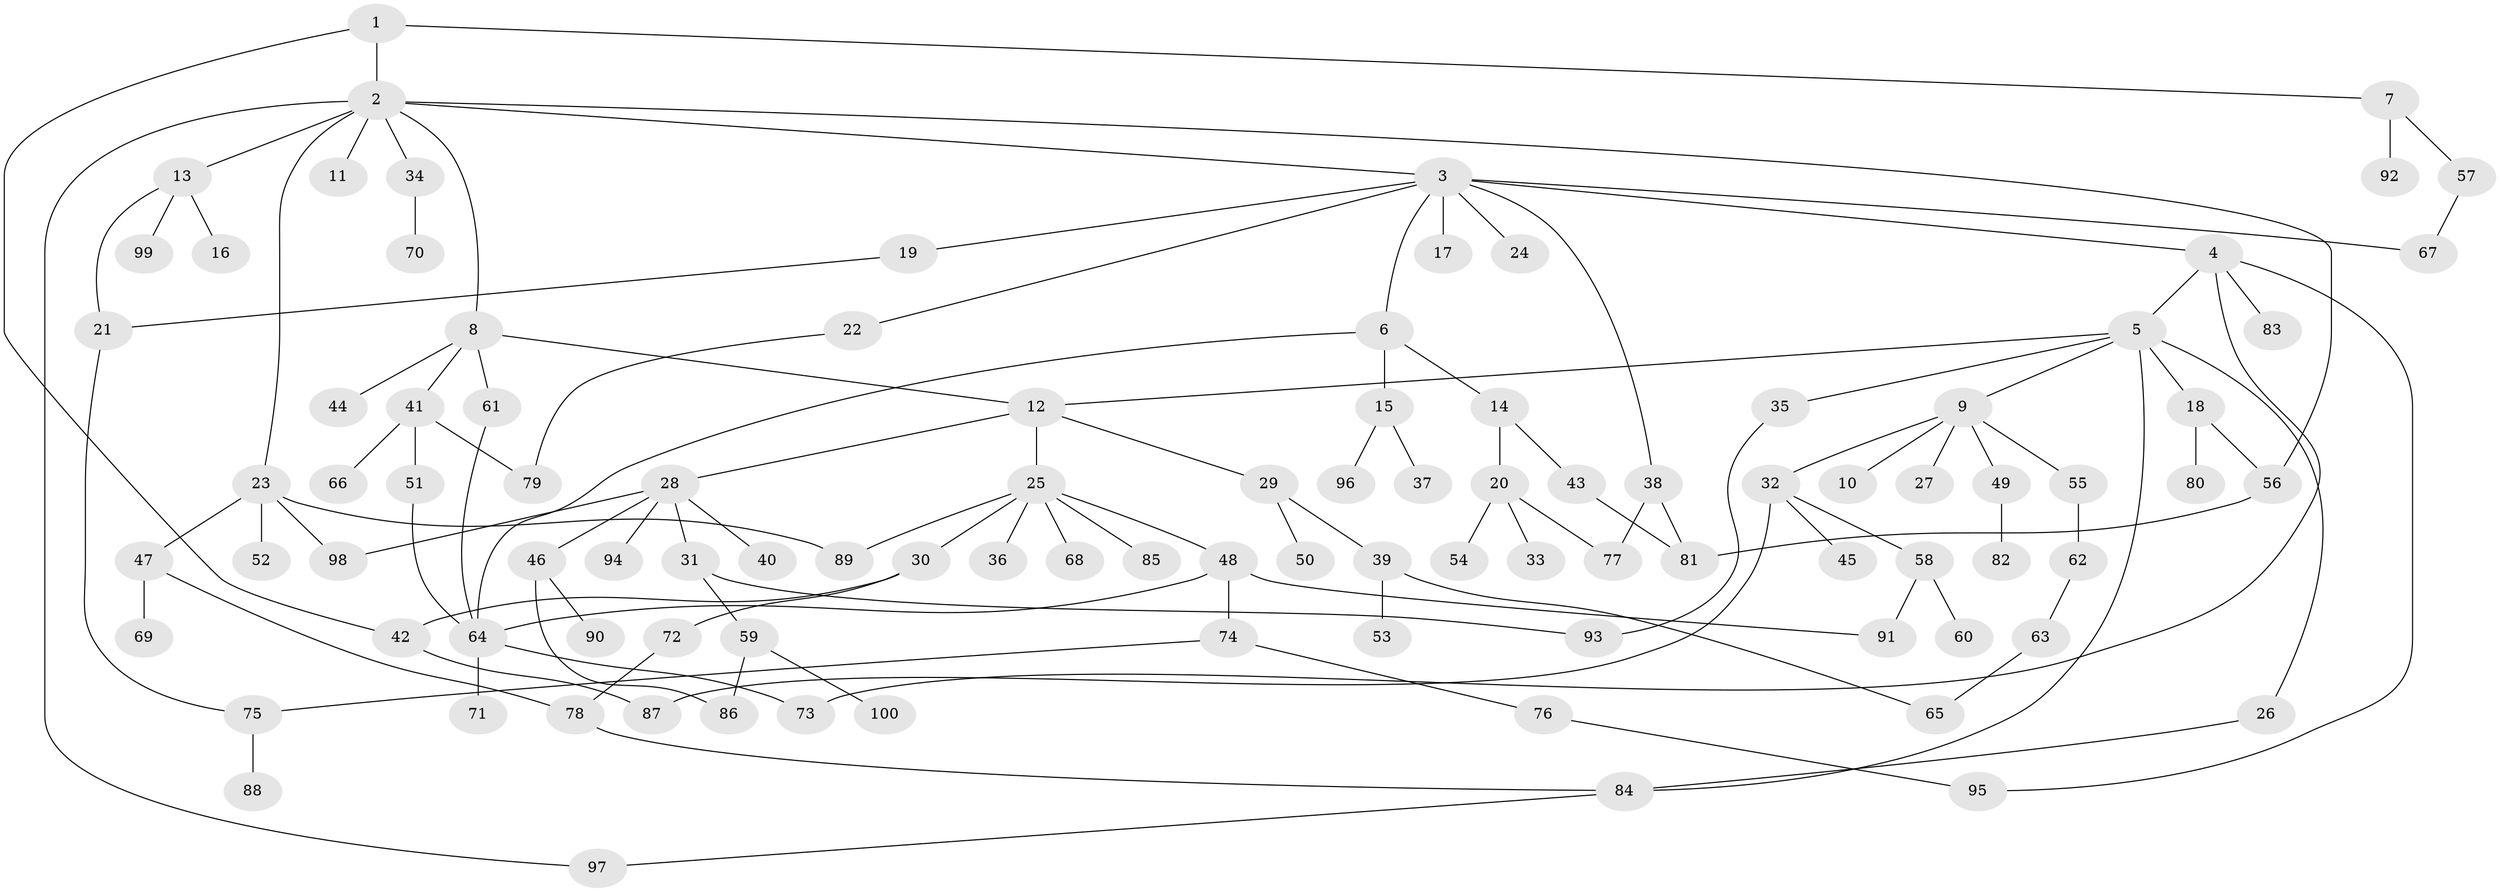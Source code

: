 // Generated by graph-tools (version 1.1) at 2025/38/02/21/25 10:38:52]
// undirected, 100 vertices, 125 edges
graph export_dot {
graph [start="1"]
  node [color=gray90,style=filled];
  1;
  2;
  3;
  4;
  5;
  6;
  7;
  8;
  9;
  10;
  11;
  12;
  13;
  14;
  15;
  16;
  17;
  18;
  19;
  20;
  21;
  22;
  23;
  24;
  25;
  26;
  27;
  28;
  29;
  30;
  31;
  32;
  33;
  34;
  35;
  36;
  37;
  38;
  39;
  40;
  41;
  42;
  43;
  44;
  45;
  46;
  47;
  48;
  49;
  50;
  51;
  52;
  53;
  54;
  55;
  56;
  57;
  58;
  59;
  60;
  61;
  62;
  63;
  64;
  65;
  66;
  67;
  68;
  69;
  70;
  71;
  72;
  73;
  74;
  75;
  76;
  77;
  78;
  79;
  80;
  81;
  82;
  83;
  84;
  85;
  86;
  87;
  88;
  89;
  90;
  91;
  92;
  93;
  94;
  95;
  96;
  97;
  98;
  99;
  100;
  1 -- 2;
  1 -- 7;
  1 -- 42;
  2 -- 3;
  2 -- 8;
  2 -- 11;
  2 -- 13;
  2 -- 23;
  2 -- 34;
  2 -- 56;
  2 -- 97;
  3 -- 4;
  3 -- 6;
  3 -- 17;
  3 -- 19;
  3 -- 22;
  3 -- 24;
  3 -- 38;
  3 -- 67;
  4 -- 5;
  4 -- 73;
  4 -- 83;
  4 -- 95;
  5 -- 9;
  5 -- 18;
  5 -- 26;
  5 -- 35;
  5 -- 84;
  5 -- 12;
  6 -- 14;
  6 -- 15;
  6 -- 64;
  7 -- 57;
  7 -- 92;
  8 -- 12;
  8 -- 41;
  8 -- 44;
  8 -- 61;
  9 -- 10;
  9 -- 27;
  9 -- 32;
  9 -- 49;
  9 -- 55;
  12 -- 25;
  12 -- 28;
  12 -- 29;
  13 -- 16;
  13 -- 21;
  13 -- 99;
  14 -- 20;
  14 -- 43;
  15 -- 37;
  15 -- 96;
  18 -- 80;
  18 -- 56;
  19 -- 21;
  20 -- 33;
  20 -- 54;
  20 -- 77;
  21 -- 75;
  22 -- 79;
  23 -- 47;
  23 -- 52;
  23 -- 98;
  23 -- 89;
  25 -- 30;
  25 -- 36;
  25 -- 48;
  25 -- 68;
  25 -- 85;
  25 -- 89;
  26 -- 84;
  28 -- 31;
  28 -- 40;
  28 -- 46;
  28 -- 94;
  28 -- 98;
  29 -- 39;
  29 -- 50;
  30 -- 42;
  30 -- 72;
  31 -- 59;
  31 -- 93;
  32 -- 45;
  32 -- 58;
  32 -- 87;
  34 -- 70;
  35 -- 93;
  38 -- 81;
  38 -- 77;
  39 -- 53;
  39 -- 65;
  41 -- 51;
  41 -- 66;
  41 -- 79;
  42 -- 87;
  43 -- 81;
  46 -- 90;
  46 -- 86;
  47 -- 69;
  47 -- 78;
  48 -- 74;
  48 -- 91;
  48 -- 64;
  49 -- 82;
  51 -- 64;
  55 -- 62;
  56 -- 81;
  57 -- 67;
  58 -- 60;
  58 -- 91;
  59 -- 86;
  59 -- 100;
  61 -- 64;
  62 -- 63;
  63 -- 65;
  64 -- 71;
  64 -- 73;
  72 -- 78;
  74 -- 76;
  74 -- 75;
  75 -- 88;
  76 -- 95;
  78 -- 84;
  84 -- 97;
}
